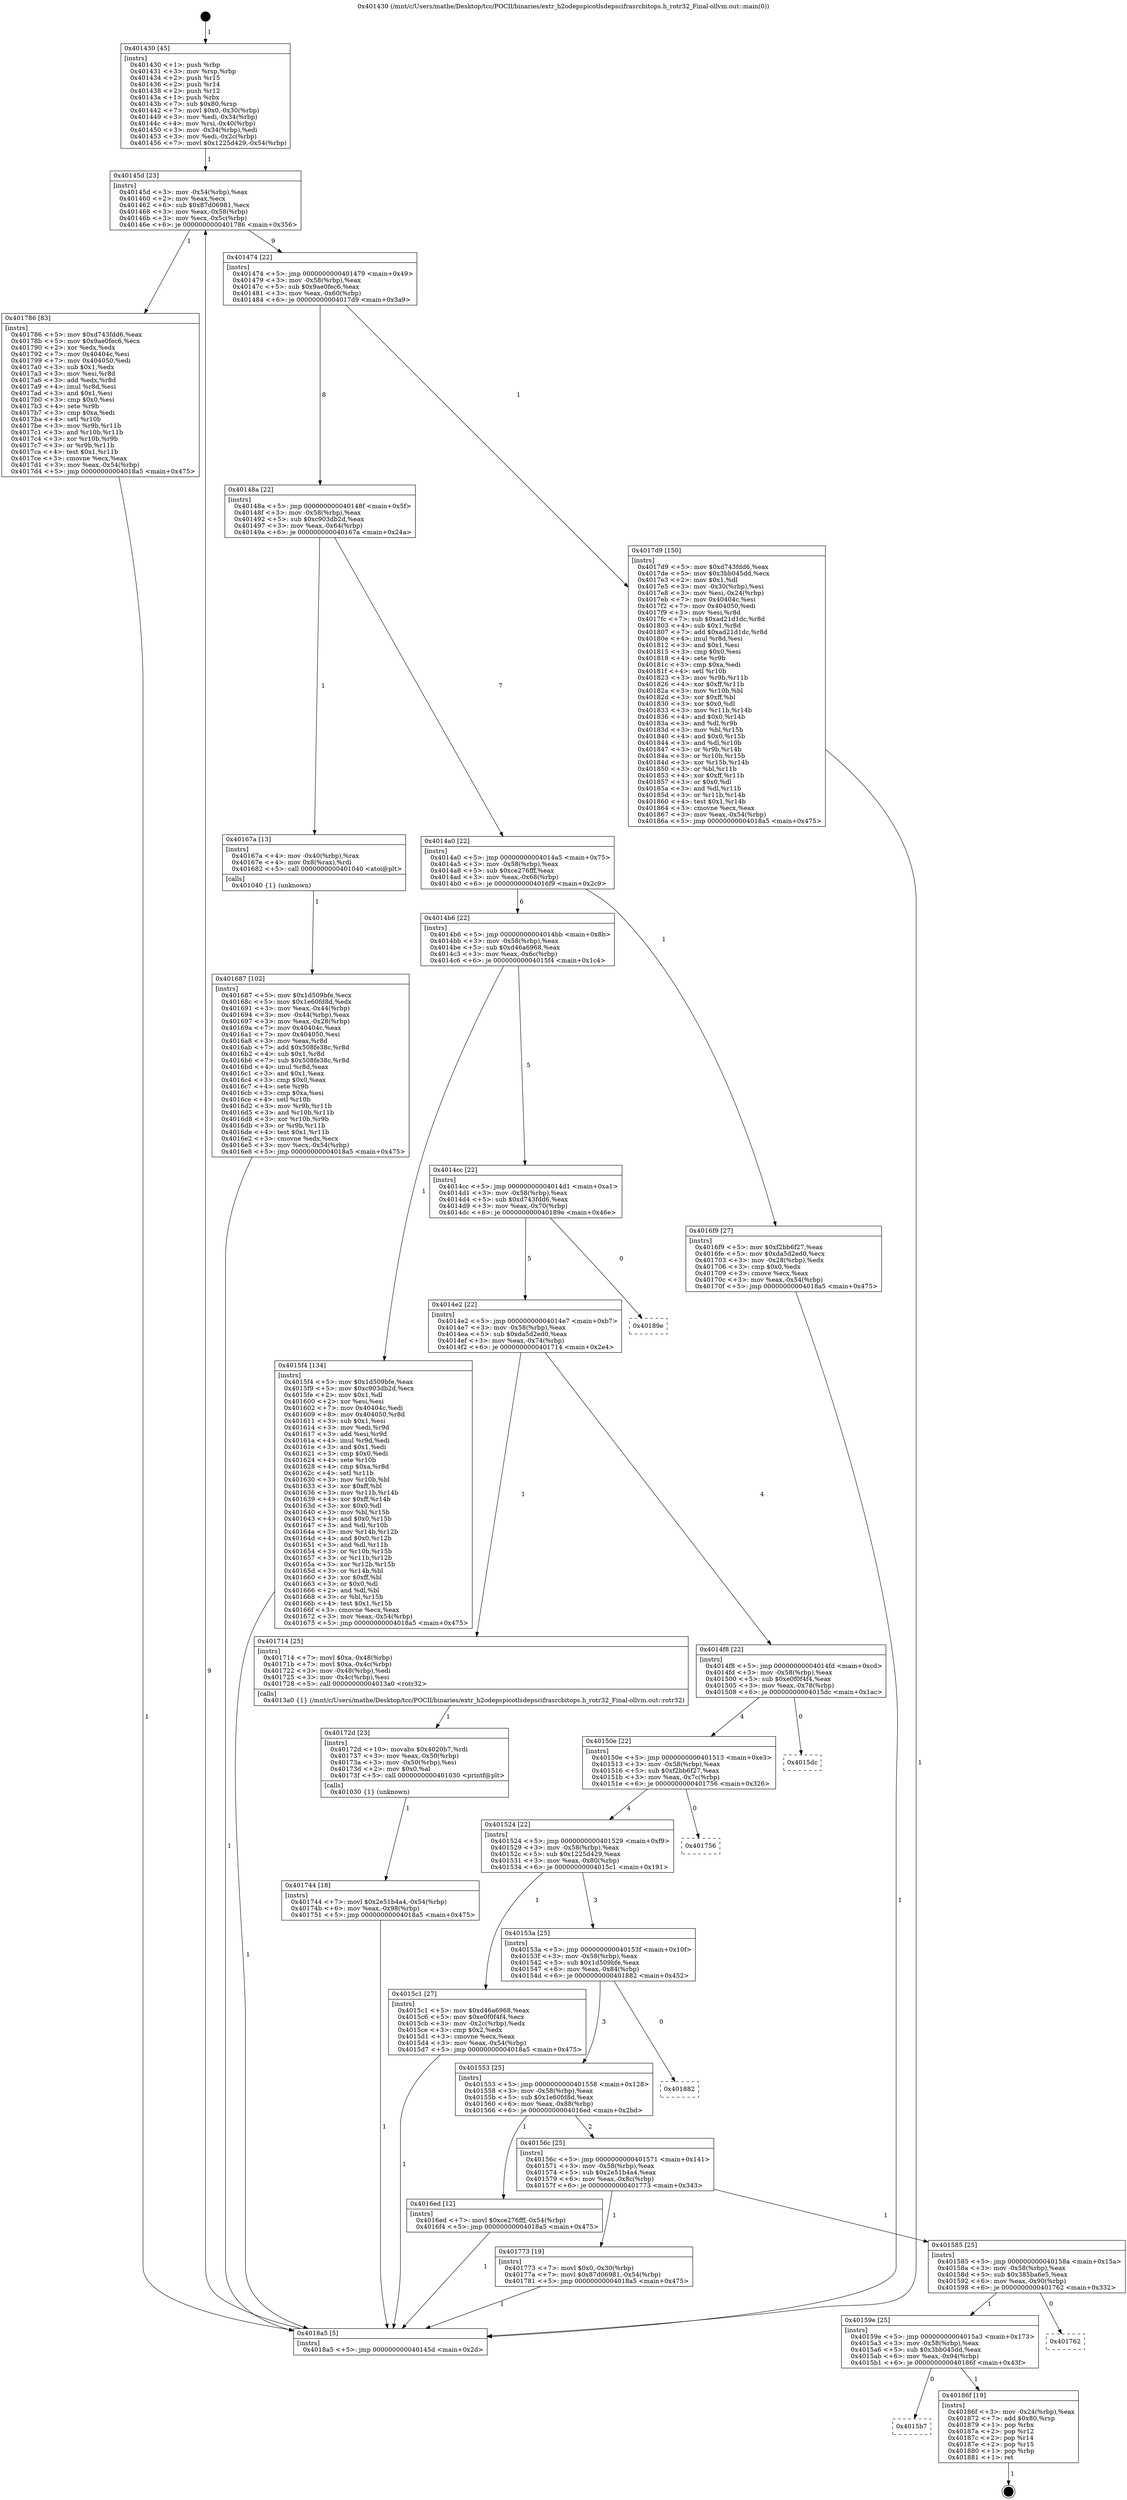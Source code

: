digraph "0x401430" {
  label = "0x401430 (/mnt/c/Users/mathe/Desktop/tcc/POCII/binaries/extr_h2odepspicotlsdepscifrasrcbitops.h_rotr32_Final-ollvm.out::main(0))"
  labelloc = "t"
  node[shape=record]

  Entry [label="",width=0.3,height=0.3,shape=circle,fillcolor=black,style=filled]
  "0x40145d" [label="{
     0x40145d [23]\l
     | [instrs]\l
     &nbsp;&nbsp;0x40145d \<+3\>: mov -0x54(%rbp),%eax\l
     &nbsp;&nbsp;0x401460 \<+2\>: mov %eax,%ecx\l
     &nbsp;&nbsp;0x401462 \<+6\>: sub $0x87d06981,%ecx\l
     &nbsp;&nbsp;0x401468 \<+3\>: mov %eax,-0x58(%rbp)\l
     &nbsp;&nbsp;0x40146b \<+3\>: mov %ecx,-0x5c(%rbp)\l
     &nbsp;&nbsp;0x40146e \<+6\>: je 0000000000401786 \<main+0x356\>\l
  }"]
  "0x401786" [label="{
     0x401786 [83]\l
     | [instrs]\l
     &nbsp;&nbsp;0x401786 \<+5\>: mov $0xd743fdd6,%eax\l
     &nbsp;&nbsp;0x40178b \<+5\>: mov $0x9ae0fec6,%ecx\l
     &nbsp;&nbsp;0x401790 \<+2\>: xor %edx,%edx\l
     &nbsp;&nbsp;0x401792 \<+7\>: mov 0x40404c,%esi\l
     &nbsp;&nbsp;0x401799 \<+7\>: mov 0x404050,%edi\l
     &nbsp;&nbsp;0x4017a0 \<+3\>: sub $0x1,%edx\l
     &nbsp;&nbsp;0x4017a3 \<+3\>: mov %esi,%r8d\l
     &nbsp;&nbsp;0x4017a6 \<+3\>: add %edx,%r8d\l
     &nbsp;&nbsp;0x4017a9 \<+4\>: imul %r8d,%esi\l
     &nbsp;&nbsp;0x4017ad \<+3\>: and $0x1,%esi\l
     &nbsp;&nbsp;0x4017b0 \<+3\>: cmp $0x0,%esi\l
     &nbsp;&nbsp;0x4017b3 \<+4\>: sete %r9b\l
     &nbsp;&nbsp;0x4017b7 \<+3\>: cmp $0xa,%edi\l
     &nbsp;&nbsp;0x4017ba \<+4\>: setl %r10b\l
     &nbsp;&nbsp;0x4017be \<+3\>: mov %r9b,%r11b\l
     &nbsp;&nbsp;0x4017c1 \<+3\>: and %r10b,%r11b\l
     &nbsp;&nbsp;0x4017c4 \<+3\>: xor %r10b,%r9b\l
     &nbsp;&nbsp;0x4017c7 \<+3\>: or %r9b,%r11b\l
     &nbsp;&nbsp;0x4017ca \<+4\>: test $0x1,%r11b\l
     &nbsp;&nbsp;0x4017ce \<+3\>: cmovne %ecx,%eax\l
     &nbsp;&nbsp;0x4017d1 \<+3\>: mov %eax,-0x54(%rbp)\l
     &nbsp;&nbsp;0x4017d4 \<+5\>: jmp 00000000004018a5 \<main+0x475\>\l
  }"]
  "0x401474" [label="{
     0x401474 [22]\l
     | [instrs]\l
     &nbsp;&nbsp;0x401474 \<+5\>: jmp 0000000000401479 \<main+0x49\>\l
     &nbsp;&nbsp;0x401479 \<+3\>: mov -0x58(%rbp),%eax\l
     &nbsp;&nbsp;0x40147c \<+5\>: sub $0x9ae0fec6,%eax\l
     &nbsp;&nbsp;0x401481 \<+3\>: mov %eax,-0x60(%rbp)\l
     &nbsp;&nbsp;0x401484 \<+6\>: je 00000000004017d9 \<main+0x3a9\>\l
  }"]
  Exit [label="",width=0.3,height=0.3,shape=circle,fillcolor=black,style=filled,peripheries=2]
  "0x4017d9" [label="{
     0x4017d9 [150]\l
     | [instrs]\l
     &nbsp;&nbsp;0x4017d9 \<+5\>: mov $0xd743fdd6,%eax\l
     &nbsp;&nbsp;0x4017de \<+5\>: mov $0x3bb045dd,%ecx\l
     &nbsp;&nbsp;0x4017e3 \<+2\>: mov $0x1,%dl\l
     &nbsp;&nbsp;0x4017e5 \<+3\>: mov -0x30(%rbp),%esi\l
     &nbsp;&nbsp;0x4017e8 \<+3\>: mov %esi,-0x24(%rbp)\l
     &nbsp;&nbsp;0x4017eb \<+7\>: mov 0x40404c,%esi\l
     &nbsp;&nbsp;0x4017f2 \<+7\>: mov 0x404050,%edi\l
     &nbsp;&nbsp;0x4017f9 \<+3\>: mov %esi,%r8d\l
     &nbsp;&nbsp;0x4017fc \<+7\>: sub $0xad21d1dc,%r8d\l
     &nbsp;&nbsp;0x401803 \<+4\>: sub $0x1,%r8d\l
     &nbsp;&nbsp;0x401807 \<+7\>: add $0xad21d1dc,%r8d\l
     &nbsp;&nbsp;0x40180e \<+4\>: imul %r8d,%esi\l
     &nbsp;&nbsp;0x401812 \<+3\>: and $0x1,%esi\l
     &nbsp;&nbsp;0x401815 \<+3\>: cmp $0x0,%esi\l
     &nbsp;&nbsp;0x401818 \<+4\>: sete %r9b\l
     &nbsp;&nbsp;0x40181c \<+3\>: cmp $0xa,%edi\l
     &nbsp;&nbsp;0x40181f \<+4\>: setl %r10b\l
     &nbsp;&nbsp;0x401823 \<+3\>: mov %r9b,%r11b\l
     &nbsp;&nbsp;0x401826 \<+4\>: xor $0xff,%r11b\l
     &nbsp;&nbsp;0x40182a \<+3\>: mov %r10b,%bl\l
     &nbsp;&nbsp;0x40182d \<+3\>: xor $0xff,%bl\l
     &nbsp;&nbsp;0x401830 \<+3\>: xor $0x0,%dl\l
     &nbsp;&nbsp;0x401833 \<+3\>: mov %r11b,%r14b\l
     &nbsp;&nbsp;0x401836 \<+4\>: and $0x0,%r14b\l
     &nbsp;&nbsp;0x40183a \<+3\>: and %dl,%r9b\l
     &nbsp;&nbsp;0x40183d \<+3\>: mov %bl,%r15b\l
     &nbsp;&nbsp;0x401840 \<+4\>: and $0x0,%r15b\l
     &nbsp;&nbsp;0x401844 \<+3\>: and %dl,%r10b\l
     &nbsp;&nbsp;0x401847 \<+3\>: or %r9b,%r14b\l
     &nbsp;&nbsp;0x40184a \<+3\>: or %r10b,%r15b\l
     &nbsp;&nbsp;0x40184d \<+3\>: xor %r15b,%r14b\l
     &nbsp;&nbsp;0x401850 \<+3\>: or %bl,%r11b\l
     &nbsp;&nbsp;0x401853 \<+4\>: xor $0xff,%r11b\l
     &nbsp;&nbsp;0x401857 \<+3\>: or $0x0,%dl\l
     &nbsp;&nbsp;0x40185a \<+3\>: and %dl,%r11b\l
     &nbsp;&nbsp;0x40185d \<+3\>: or %r11b,%r14b\l
     &nbsp;&nbsp;0x401860 \<+4\>: test $0x1,%r14b\l
     &nbsp;&nbsp;0x401864 \<+3\>: cmovne %ecx,%eax\l
     &nbsp;&nbsp;0x401867 \<+3\>: mov %eax,-0x54(%rbp)\l
     &nbsp;&nbsp;0x40186a \<+5\>: jmp 00000000004018a5 \<main+0x475\>\l
  }"]
  "0x40148a" [label="{
     0x40148a [22]\l
     | [instrs]\l
     &nbsp;&nbsp;0x40148a \<+5\>: jmp 000000000040148f \<main+0x5f\>\l
     &nbsp;&nbsp;0x40148f \<+3\>: mov -0x58(%rbp),%eax\l
     &nbsp;&nbsp;0x401492 \<+5\>: sub $0xc903db2d,%eax\l
     &nbsp;&nbsp;0x401497 \<+3\>: mov %eax,-0x64(%rbp)\l
     &nbsp;&nbsp;0x40149a \<+6\>: je 000000000040167a \<main+0x24a\>\l
  }"]
  "0x4015b7" [label="{
     0x4015b7\l
  }", style=dashed]
  "0x40167a" [label="{
     0x40167a [13]\l
     | [instrs]\l
     &nbsp;&nbsp;0x40167a \<+4\>: mov -0x40(%rbp),%rax\l
     &nbsp;&nbsp;0x40167e \<+4\>: mov 0x8(%rax),%rdi\l
     &nbsp;&nbsp;0x401682 \<+5\>: call 0000000000401040 \<atoi@plt\>\l
     | [calls]\l
     &nbsp;&nbsp;0x401040 \{1\} (unknown)\l
  }"]
  "0x4014a0" [label="{
     0x4014a0 [22]\l
     | [instrs]\l
     &nbsp;&nbsp;0x4014a0 \<+5\>: jmp 00000000004014a5 \<main+0x75\>\l
     &nbsp;&nbsp;0x4014a5 \<+3\>: mov -0x58(%rbp),%eax\l
     &nbsp;&nbsp;0x4014a8 \<+5\>: sub $0xce276fff,%eax\l
     &nbsp;&nbsp;0x4014ad \<+3\>: mov %eax,-0x68(%rbp)\l
     &nbsp;&nbsp;0x4014b0 \<+6\>: je 00000000004016f9 \<main+0x2c9\>\l
  }"]
  "0x40186f" [label="{
     0x40186f [19]\l
     | [instrs]\l
     &nbsp;&nbsp;0x40186f \<+3\>: mov -0x24(%rbp),%eax\l
     &nbsp;&nbsp;0x401872 \<+7\>: add $0x80,%rsp\l
     &nbsp;&nbsp;0x401879 \<+1\>: pop %rbx\l
     &nbsp;&nbsp;0x40187a \<+2\>: pop %r12\l
     &nbsp;&nbsp;0x40187c \<+2\>: pop %r14\l
     &nbsp;&nbsp;0x40187e \<+2\>: pop %r15\l
     &nbsp;&nbsp;0x401880 \<+1\>: pop %rbp\l
     &nbsp;&nbsp;0x401881 \<+1\>: ret\l
  }"]
  "0x4016f9" [label="{
     0x4016f9 [27]\l
     | [instrs]\l
     &nbsp;&nbsp;0x4016f9 \<+5\>: mov $0xf2bb6f27,%eax\l
     &nbsp;&nbsp;0x4016fe \<+5\>: mov $0xda5d2ed0,%ecx\l
     &nbsp;&nbsp;0x401703 \<+3\>: mov -0x28(%rbp),%edx\l
     &nbsp;&nbsp;0x401706 \<+3\>: cmp $0x0,%edx\l
     &nbsp;&nbsp;0x401709 \<+3\>: cmove %ecx,%eax\l
     &nbsp;&nbsp;0x40170c \<+3\>: mov %eax,-0x54(%rbp)\l
     &nbsp;&nbsp;0x40170f \<+5\>: jmp 00000000004018a5 \<main+0x475\>\l
  }"]
  "0x4014b6" [label="{
     0x4014b6 [22]\l
     | [instrs]\l
     &nbsp;&nbsp;0x4014b6 \<+5\>: jmp 00000000004014bb \<main+0x8b\>\l
     &nbsp;&nbsp;0x4014bb \<+3\>: mov -0x58(%rbp),%eax\l
     &nbsp;&nbsp;0x4014be \<+5\>: sub $0xd46a6968,%eax\l
     &nbsp;&nbsp;0x4014c3 \<+3\>: mov %eax,-0x6c(%rbp)\l
     &nbsp;&nbsp;0x4014c6 \<+6\>: je 00000000004015f4 \<main+0x1c4\>\l
  }"]
  "0x40159e" [label="{
     0x40159e [25]\l
     | [instrs]\l
     &nbsp;&nbsp;0x40159e \<+5\>: jmp 00000000004015a3 \<main+0x173\>\l
     &nbsp;&nbsp;0x4015a3 \<+3\>: mov -0x58(%rbp),%eax\l
     &nbsp;&nbsp;0x4015a6 \<+5\>: sub $0x3bb045dd,%eax\l
     &nbsp;&nbsp;0x4015ab \<+6\>: mov %eax,-0x94(%rbp)\l
     &nbsp;&nbsp;0x4015b1 \<+6\>: je 000000000040186f \<main+0x43f\>\l
  }"]
  "0x4015f4" [label="{
     0x4015f4 [134]\l
     | [instrs]\l
     &nbsp;&nbsp;0x4015f4 \<+5\>: mov $0x1d509bfe,%eax\l
     &nbsp;&nbsp;0x4015f9 \<+5\>: mov $0xc903db2d,%ecx\l
     &nbsp;&nbsp;0x4015fe \<+2\>: mov $0x1,%dl\l
     &nbsp;&nbsp;0x401600 \<+2\>: xor %esi,%esi\l
     &nbsp;&nbsp;0x401602 \<+7\>: mov 0x40404c,%edi\l
     &nbsp;&nbsp;0x401609 \<+8\>: mov 0x404050,%r8d\l
     &nbsp;&nbsp;0x401611 \<+3\>: sub $0x1,%esi\l
     &nbsp;&nbsp;0x401614 \<+3\>: mov %edi,%r9d\l
     &nbsp;&nbsp;0x401617 \<+3\>: add %esi,%r9d\l
     &nbsp;&nbsp;0x40161a \<+4\>: imul %r9d,%edi\l
     &nbsp;&nbsp;0x40161e \<+3\>: and $0x1,%edi\l
     &nbsp;&nbsp;0x401621 \<+3\>: cmp $0x0,%edi\l
     &nbsp;&nbsp;0x401624 \<+4\>: sete %r10b\l
     &nbsp;&nbsp;0x401628 \<+4\>: cmp $0xa,%r8d\l
     &nbsp;&nbsp;0x40162c \<+4\>: setl %r11b\l
     &nbsp;&nbsp;0x401630 \<+3\>: mov %r10b,%bl\l
     &nbsp;&nbsp;0x401633 \<+3\>: xor $0xff,%bl\l
     &nbsp;&nbsp;0x401636 \<+3\>: mov %r11b,%r14b\l
     &nbsp;&nbsp;0x401639 \<+4\>: xor $0xff,%r14b\l
     &nbsp;&nbsp;0x40163d \<+3\>: xor $0x0,%dl\l
     &nbsp;&nbsp;0x401640 \<+3\>: mov %bl,%r15b\l
     &nbsp;&nbsp;0x401643 \<+4\>: and $0x0,%r15b\l
     &nbsp;&nbsp;0x401647 \<+3\>: and %dl,%r10b\l
     &nbsp;&nbsp;0x40164a \<+3\>: mov %r14b,%r12b\l
     &nbsp;&nbsp;0x40164d \<+4\>: and $0x0,%r12b\l
     &nbsp;&nbsp;0x401651 \<+3\>: and %dl,%r11b\l
     &nbsp;&nbsp;0x401654 \<+3\>: or %r10b,%r15b\l
     &nbsp;&nbsp;0x401657 \<+3\>: or %r11b,%r12b\l
     &nbsp;&nbsp;0x40165a \<+3\>: xor %r12b,%r15b\l
     &nbsp;&nbsp;0x40165d \<+3\>: or %r14b,%bl\l
     &nbsp;&nbsp;0x401660 \<+3\>: xor $0xff,%bl\l
     &nbsp;&nbsp;0x401663 \<+3\>: or $0x0,%dl\l
     &nbsp;&nbsp;0x401666 \<+2\>: and %dl,%bl\l
     &nbsp;&nbsp;0x401668 \<+3\>: or %bl,%r15b\l
     &nbsp;&nbsp;0x40166b \<+4\>: test $0x1,%r15b\l
     &nbsp;&nbsp;0x40166f \<+3\>: cmovne %ecx,%eax\l
     &nbsp;&nbsp;0x401672 \<+3\>: mov %eax,-0x54(%rbp)\l
     &nbsp;&nbsp;0x401675 \<+5\>: jmp 00000000004018a5 \<main+0x475\>\l
  }"]
  "0x4014cc" [label="{
     0x4014cc [22]\l
     | [instrs]\l
     &nbsp;&nbsp;0x4014cc \<+5\>: jmp 00000000004014d1 \<main+0xa1\>\l
     &nbsp;&nbsp;0x4014d1 \<+3\>: mov -0x58(%rbp),%eax\l
     &nbsp;&nbsp;0x4014d4 \<+5\>: sub $0xd743fdd6,%eax\l
     &nbsp;&nbsp;0x4014d9 \<+3\>: mov %eax,-0x70(%rbp)\l
     &nbsp;&nbsp;0x4014dc \<+6\>: je 000000000040189e \<main+0x46e\>\l
  }"]
  "0x401762" [label="{
     0x401762\l
  }", style=dashed]
  "0x40189e" [label="{
     0x40189e\l
  }", style=dashed]
  "0x4014e2" [label="{
     0x4014e2 [22]\l
     | [instrs]\l
     &nbsp;&nbsp;0x4014e2 \<+5\>: jmp 00000000004014e7 \<main+0xb7\>\l
     &nbsp;&nbsp;0x4014e7 \<+3\>: mov -0x58(%rbp),%eax\l
     &nbsp;&nbsp;0x4014ea \<+5\>: sub $0xda5d2ed0,%eax\l
     &nbsp;&nbsp;0x4014ef \<+3\>: mov %eax,-0x74(%rbp)\l
     &nbsp;&nbsp;0x4014f2 \<+6\>: je 0000000000401714 \<main+0x2e4\>\l
  }"]
  "0x401585" [label="{
     0x401585 [25]\l
     | [instrs]\l
     &nbsp;&nbsp;0x401585 \<+5\>: jmp 000000000040158a \<main+0x15a\>\l
     &nbsp;&nbsp;0x40158a \<+3\>: mov -0x58(%rbp),%eax\l
     &nbsp;&nbsp;0x40158d \<+5\>: sub $0x385ba6e5,%eax\l
     &nbsp;&nbsp;0x401592 \<+6\>: mov %eax,-0x90(%rbp)\l
     &nbsp;&nbsp;0x401598 \<+6\>: je 0000000000401762 \<main+0x332\>\l
  }"]
  "0x401714" [label="{
     0x401714 [25]\l
     | [instrs]\l
     &nbsp;&nbsp;0x401714 \<+7\>: movl $0xa,-0x48(%rbp)\l
     &nbsp;&nbsp;0x40171b \<+7\>: movl $0xa,-0x4c(%rbp)\l
     &nbsp;&nbsp;0x401722 \<+3\>: mov -0x48(%rbp),%edi\l
     &nbsp;&nbsp;0x401725 \<+3\>: mov -0x4c(%rbp),%esi\l
     &nbsp;&nbsp;0x401728 \<+5\>: call 00000000004013a0 \<rotr32\>\l
     | [calls]\l
     &nbsp;&nbsp;0x4013a0 \{1\} (/mnt/c/Users/mathe/Desktop/tcc/POCII/binaries/extr_h2odepspicotlsdepscifrasrcbitops.h_rotr32_Final-ollvm.out::rotr32)\l
  }"]
  "0x4014f8" [label="{
     0x4014f8 [22]\l
     | [instrs]\l
     &nbsp;&nbsp;0x4014f8 \<+5\>: jmp 00000000004014fd \<main+0xcd\>\l
     &nbsp;&nbsp;0x4014fd \<+3\>: mov -0x58(%rbp),%eax\l
     &nbsp;&nbsp;0x401500 \<+5\>: sub $0xe0f0f4f4,%eax\l
     &nbsp;&nbsp;0x401505 \<+3\>: mov %eax,-0x78(%rbp)\l
     &nbsp;&nbsp;0x401508 \<+6\>: je 00000000004015dc \<main+0x1ac\>\l
  }"]
  "0x401773" [label="{
     0x401773 [19]\l
     | [instrs]\l
     &nbsp;&nbsp;0x401773 \<+7\>: movl $0x0,-0x30(%rbp)\l
     &nbsp;&nbsp;0x40177a \<+7\>: movl $0x87d06981,-0x54(%rbp)\l
     &nbsp;&nbsp;0x401781 \<+5\>: jmp 00000000004018a5 \<main+0x475\>\l
  }"]
  "0x4015dc" [label="{
     0x4015dc\l
  }", style=dashed]
  "0x40150e" [label="{
     0x40150e [22]\l
     | [instrs]\l
     &nbsp;&nbsp;0x40150e \<+5\>: jmp 0000000000401513 \<main+0xe3\>\l
     &nbsp;&nbsp;0x401513 \<+3\>: mov -0x58(%rbp),%eax\l
     &nbsp;&nbsp;0x401516 \<+5\>: sub $0xf2bb6f27,%eax\l
     &nbsp;&nbsp;0x40151b \<+3\>: mov %eax,-0x7c(%rbp)\l
     &nbsp;&nbsp;0x40151e \<+6\>: je 0000000000401756 \<main+0x326\>\l
  }"]
  "0x401744" [label="{
     0x401744 [18]\l
     | [instrs]\l
     &nbsp;&nbsp;0x401744 \<+7\>: movl $0x2e51b4a4,-0x54(%rbp)\l
     &nbsp;&nbsp;0x40174b \<+6\>: mov %eax,-0x98(%rbp)\l
     &nbsp;&nbsp;0x401751 \<+5\>: jmp 00000000004018a5 \<main+0x475\>\l
  }"]
  "0x401756" [label="{
     0x401756\l
  }", style=dashed]
  "0x401524" [label="{
     0x401524 [22]\l
     | [instrs]\l
     &nbsp;&nbsp;0x401524 \<+5\>: jmp 0000000000401529 \<main+0xf9\>\l
     &nbsp;&nbsp;0x401529 \<+3\>: mov -0x58(%rbp),%eax\l
     &nbsp;&nbsp;0x40152c \<+5\>: sub $0x1225d429,%eax\l
     &nbsp;&nbsp;0x401531 \<+3\>: mov %eax,-0x80(%rbp)\l
     &nbsp;&nbsp;0x401534 \<+6\>: je 00000000004015c1 \<main+0x191\>\l
  }"]
  "0x40172d" [label="{
     0x40172d [23]\l
     | [instrs]\l
     &nbsp;&nbsp;0x40172d \<+10\>: movabs $0x4020b7,%rdi\l
     &nbsp;&nbsp;0x401737 \<+3\>: mov %eax,-0x50(%rbp)\l
     &nbsp;&nbsp;0x40173a \<+3\>: mov -0x50(%rbp),%esi\l
     &nbsp;&nbsp;0x40173d \<+2\>: mov $0x0,%al\l
     &nbsp;&nbsp;0x40173f \<+5\>: call 0000000000401030 \<printf@plt\>\l
     | [calls]\l
     &nbsp;&nbsp;0x401030 \{1\} (unknown)\l
  }"]
  "0x4015c1" [label="{
     0x4015c1 [27]\l
     | [instrs]\l
     &nbsp;&nbsp;0x4015c1 \<+5\>: mov $0xd46a6968,%eax\l
     &nbsp;&nbsp;0x4015c6 \<+5\>: mov $0xe0f0f4f4,%ecx\l
     &nbsp;&nbsp;0x4015cb \<+3\>: mov -0x2c(%rbp),%edx\l
     &nbsp;&nbsp;0x4015ce \<+3\>: cmp $0x2,%edx\l
     &nbsp;&nbsp;0x4015d1 \<+3\>: cmovne %ecx,%eax\l
     &nbsp;&nbsp;0x4015d4 \<+3\>: mov %eax,-0x54(%rbp)\l
     &nbsp;&nbsp;0x4015d7 \<+5\>: jmp 00000000004018a5 \<main+0x475\>\l
  }"]
  "0x40153a" [label="{
     0x40153a [25]\l
     | [instrs]\l
     &nbsp;&nbsp;0x40153a \<+5\>: jmp 000000000040153f \<main+0x10f\>\l
     &nbsp;&nbsp;0x40153f \<+3\>: mov -0x58(%rbp),%eax\l
     &nbsp;&nbsp;0x401542 \<+5\>: sub $0x1d509bfe,%eax\l
     &nbsp;&nbsp;0x401547 \<+6\>: mov %eax,-0x84(%rbp)\l
     &nbsp;&nbsp;0x40154d \<+6\>: je 0000000000401882 \<main+0x452\>\l
  }"]
  "0x4018a5" [label="{
     0x4018a5 [5]\l
     | [instrs]\l
     &nbsp;&nbsp;0x4018a5 \<+5\>: jmp 000000000040145d \<main+0x2d\>\l
  }"]
  "0x401430" [label="{
     0x401430 [45]\l
     | [instrs]\l
     &nbsp;&nbsp;0x401430 \<+1\>: push %rbp\l
     &nbsp;&nbsp;0x401431 \<+3\>: mov %rsp,%rbp\l
     &nbsp;&nbsp;0x401434 \<+2\>: push %r15\l
     &nbsp;&nbsp;0x401436 \<+2\>: push %r14\l
     &nbsp;&nbsp;0x401438 \<+2\>: push %r12\l
     &nbsp;&nbsp;0x40143a \<+1\>: push %rbx\l
     &nbsp;&nbsp;0x40143b \<+7\>: sub $0x80,%rsp\l
     &nbsp;&nbsp;0x401442 \<+7\>: movl $0x0,-0x30(%rbp)\l
     &nbsp;&nbsp;0x401449 \<+3\>: mov %edi,-0x34(%rbp)\l
     &nbsp;&nbsp;0x40144c \<+4\>: mov %rsi,-0x40(%rbp)\l
     &nbsp;&nbsp;0x401450 \<+3\>: mov -0x34(%rbp),%edi\l
     &nbsp;&nbsp;0x401453 \<+3\>: mov %edi,-0x2c(%rbp)\l
     &nbsp;&nbsp;0x401456 \<+7\>: movl $0x1225d429,-0x54(%rbp)\l
  }"]
  "0x401687" [label="{
     0x401687 [102]\l
     | [instrs]\l
     &nbsp;&nbsp;0x401687 \<+5\>: mov $0x1d509bfe,%ecx\l
     &nbsp;&nbsp;0x40168c \<+5\>: mov $0x1e60fd8d,%edx\l
     &nbsp;&nbsp;0x401691 \<+3\>: mov %eax,-0x44(%rbp)\l
     &nbsp;&nbsp;0x401694 \<+3\>: mov -0x44(%rbp),%eax\l
     &nbsp;&nbsp;0x401697 \<+3\>: mov %eax,-0x28(%rbp)\l
     &nbsp;&nbsp;0x40169a \<+7\>: mov 0x40404c,%eax\l
     &nbsp;&nbsp;0x4016a1 \<+7\>: mov 0x404050,%esi\l
     &nbsp;&nbsp;0x4016a8 \<+3\>: mov %eax,%r8d\l
     &nbsp;&nbsp;0x4016ab \<+7\>: add $0x508fe38c,%r8d\l
     &nbsp;&nbsp;0x4016b2 \<+4\>: sub $0x1,%r8d\l
     &nbsp;&nbsp;0x4016b6 \<+7\>: sub $0x508fe38c,%r8d\l
     &nbsp;&nbsp;0x4016bd \<+4\>: imul %r8d,%eax\l
     &nbsp;&nbsp;0x4016c1 \<+3\>: and $0x1,%eax\l
     &nbsp;&nbsp;0x4016c4 \<+3\>: cmp $0x0,%eax\l
     &nbsp;&nbsp;0x4016c7 \<+4\>: sete %r9b\l
     &nbsp;&nbsp;0x4016cb \<+3\>: cmp $0xa,%esi\l
     &nbsp;&nbsp;0x4016ce \<+4\>: setl %r10b\l
     &nbsp;&nbsp;0x4016d2 \<+3\>: mov %r9b,%r11b\l
     &nbsp;&nbsp;0x4016d5 \<+3\>: and %r10b,%r11b\l
     &nbsp;&nbsp;0x4016d8 \<+3\>: xor %r10b,%r9b\l
     &nbsp;&nbsp;0x4016db \<+3\>: or %r9b,%r11b\l
     &nbsp;&nbsp;0x4016de \<+4\>: test $0x1,%r11b\l
     &nbsp;&nbsp;0x4016e2 \<+3\>: cmovne %edx,%ecx\l
     &nbsp;&nbsp;0x4016e5 \<+3\>: mov %ecx,-0x54(%rbp)\l
     &nbsp;&nbsp;0x4016e8 \<+5\>: jmp 00000000004018a5 \<main+0x475\>\l
  }"]
  "0x40156c" [label="{
     0x40156c [25]\l
     | [instrs]\l
     &nbsp;&nbsp;0x40156c \<+5\>: jmp 0000000000401571 \<main+0x141\>\l
     &nbsp;&nbsp;0x401571 \<+3\>: mov -0x58(%rbp),%eax\l
     &nbsp;&nbsp;0x401574 \<+5\>: sub $0x2e51b4a4,%eax\l
     &nbsp;&nbsp;0x401579 \<+6\>: mov %eax,-0x8c(%rbp)\l
     &nbsp;&nbsp;0x40157f \<+6\>: je 0000000000401773 \<main+0x343\>\l
  }"]
  "0x401882" [label="{
     0x401882\l
  }", style=dashed]
  "0x401553" [label="{
     0x401553 [25]\l
     | [instrs]\l
     &nbsp;&nbsp;0x401553 \<+5\>: jmp 0000000000401558 \<main+0x128\>\l
     &nbsp;&nbsp;0x401558 \<+3\>: mov -0x58(%rbp),%eax\l
     &nbsp;&nbsp;0x40155b \<+5\>: sub $0x1e60fd8d,%eax\l
     &nbsp;&nbsp;0x401560 \<+6\>: mov %eax,-0x88(%rbp)\l
     &nbsp;&nbsp;0x401566 \<+6\>: je 00000000004016ed \<main+0x2bd\>\l
  }"]
  "0x4016ed" [label="{
     0x4016ed [12]\l
     | [instrs]\l
     &nbsp;&nbsp;0x4016ed \<+7\>: movl $0xce276fff,-0x54(%rbp)\l
     &nbsp;&nbsp;0x4016f4 \<+5\>: jmp 00000000004018a5 \<main+0x475\>\l
  }"]
  Entry -> "0x401430" [label=" 1"]
  "0x40145d" -> "0x401786" [label=" 1"]
  "0x40145d" -> "0x401474" [label=" 9"]
  "0x40186f" -> Exit [label=" 1"]
  "0x401474" -> "0x4017d9" [label=" 1"]
  "0x401474" -> "0x40148a" [label=" 8"]
  "0x40159e" -> "0x4015b7" [label=" 0"]
  "0x40148a" -> "0x40167a" [label=" 1"]
  "0x40148a" -> "0x4014a0" [label=" 7"]
  "0x40159e" -> "0x40186f" [label=" 1"]
  "0x4014a0" -> "0x4016f9" [label=" 1"]
  "0x4014a0" -> "0x4014b6" [label=" 6"]
  "0x401585" -> "0x40159e" [label=" 1"]
  "0x4014b6" -> "0x4015f4" [label=" 1"]
  "0x4014b6" -> "0x4014cc" [label=" 5"]
  "0x401585" -> "0x401762" [label=" 0"]
  "0x4014cc" -> "0x40189e" [label=" 0"]
  "0x4014cc" -> "0x4014e2" [label=" 5"]
  "0x4017d9" -> "0x4018a5" [label=" 1"]
  "0x4014e2" -> "0x401714" [label=" 1"]
  "0x4014e2" -> "0x4014f8" [label=" 4"]
  "0x401786" -> "0x4018a5" [label=" 1"]
  "0x4014f8" -> "0x4015dc" [label=" 0"]
  "0x4014f8" -> "0x40150e" [label=" 4"]
  "0x401773" -> "0x4018a5" [label=" 1"]
  "0x40150e" -> "0x401756" [label=" 0"]
  "0x40150e" -> "0x401524" [label=" 4"]
  "0x40156c" -> "0x401773" [label=" 1"]
  "0x401524" -> "0x4015c1" [label=" 1"]
  "0x401524" -> "0x40153a" [label=" 3"]
  "0x4015c1" -> "0x4018a5" [label=" 1"]
  "0x401430" -> "0x40145d" [label=" 1"]
  "0x4018a5" -> "0x40145d" [label=" 9"]
  "0x4015f4" -> "0x4018a5" [label=" 1"]
  "0x40167a" -> "0x401687" [label=" 1"]
  "0x401687" -> "0x4018a5" [label=" 1"]
  "0x40156c" -> "0x401585" [label=" 1"]
  "0x40153a" -> "0x401882" [label=" 0"]
  "0x40153a" -> "0x401553" [label=" 3"]
  "0x401744" -> "0x4018a5" [label=" 1"]
  "0x401553" -> "0x4016ed" [label=" 1"]
  "0x401553" -> "0x40156c" [label=" 2"]
  "0x4016ed" -> "0x4018a5" [label=" 1"]
  "0x4016f9" -> "0x4018a5" [label=" 1"]
  "0x401714" -> "0x40172d" [label=" 1"]
  "0x40172d" -> "0x401744" [label=" 1"]
}
